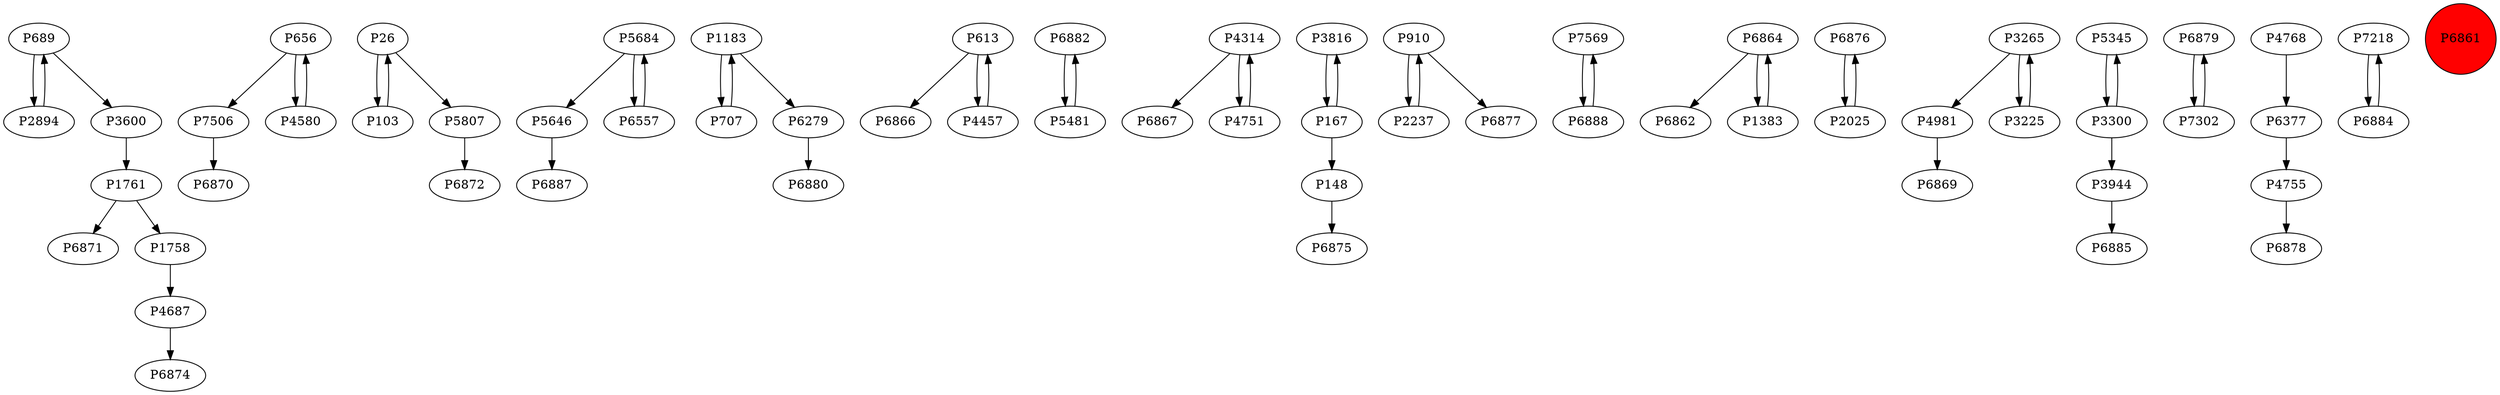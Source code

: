 digraph {
	P689 -> P2894
	P656 -> P7506
	P5807 -> P6872
	P5684 -> P5646
	P103 -> P26
	P1183 -> P707
	P6279 -> P6880
	P613 -> P6866
	P2894 -> P689
	P6882 -> P5481
	P4314 -> P6867
	P5646 -> P6887
	P613 -> P4457
	P3816 -> P167
	P4751 -> P4314
	P4314 -> P4751
	P3600 -> P1761
	P910 -> P2237
	P148 -> P6875
	P7569 -> P6888
	P4687 -> P6874
	P6864 -> P6862
	P6876 -> P2025
	P4981 -> P6869
	P1761 -> P6871
	P656 -> P4580
	P5345 -> P3300
	P6879 -> P7302
	P3265 -> P4981
	P1383 -> P6864
	P1183 -> P6279
	P4755 -> P6878
	P2237 -> P910
	P26 -> P103
	P4768 -> P6377
	P1761 -> P1758
	P7302 -> P6879
	P3225 -> P3265
	P4580 -> P656
	P707 -> P1183
	P7218 -> P6884
	P5684 -> P6557
	P6864 -> P1383
	P6884 -> P7218
	P1758 -> P4687
	P910 -> P6877
	P4457 -> P613
	P6377 -> P4755
	P5481 -> P6882
	P2025 -> P6876
	P6888 -> P7569
	P167 -> P148
	P3265 -> P3225
	P689 -> P3600
	P3300 -> P3944
	P3944 -> P6885
	P167 -> P3816
	P6557 -> P5684
	P3300 -> P5345
	P26 -> P5807
	P7506 -> P6870
	P6861 [shape=circle]
	P6861 [style=filled]
	P6861 [fillcolor=red]
}